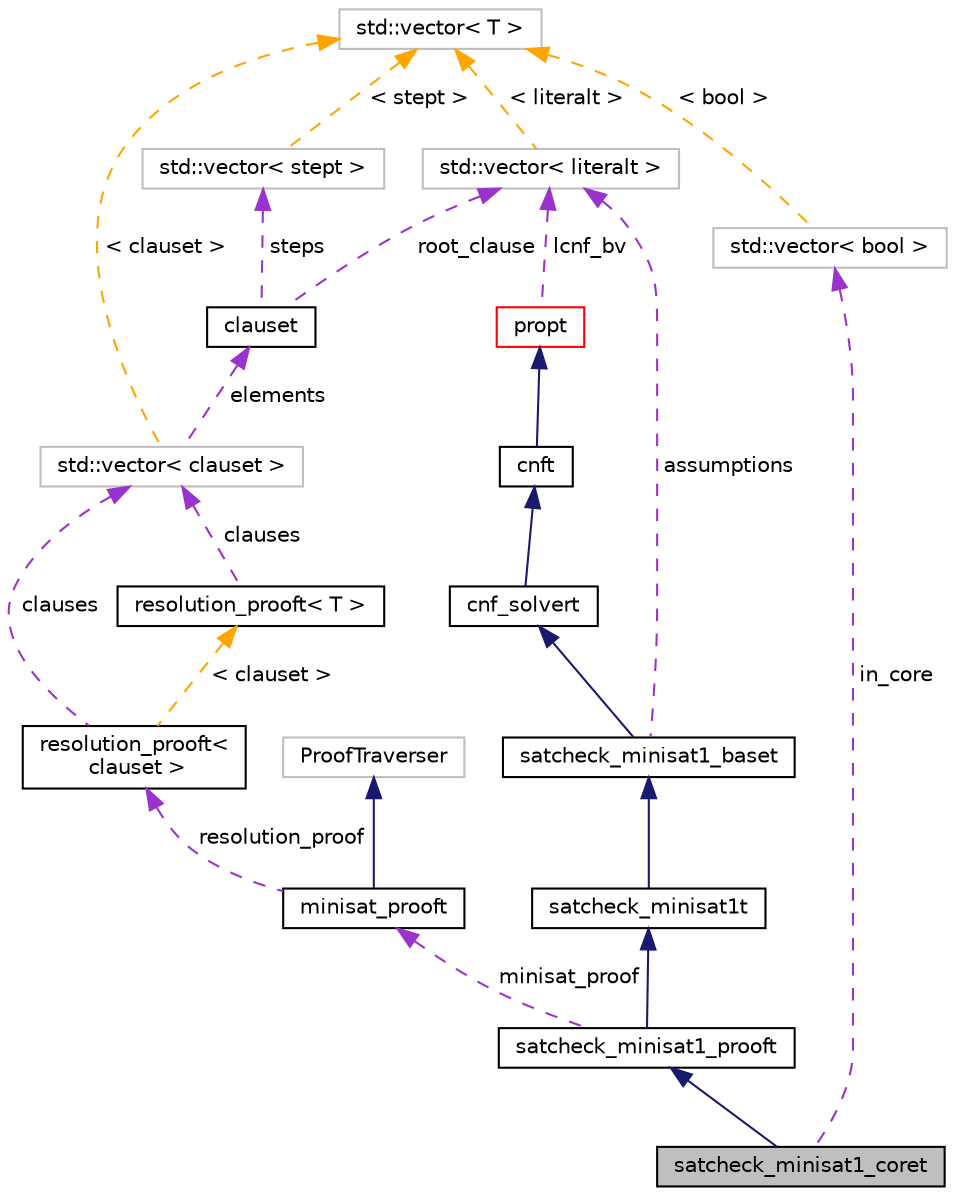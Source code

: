 digraph "satcheck_minisat1_coret"
{
 // LATEX_PDF_SIZE
  bgcolor="transparent";
  edge [fontname="Helvetica",fontsize="10",labelfontname="Helvetica",labelfontsize="10"];
  node [fontname="Helvetica",fontsize="10",shape=record];
  Node1 [label="satcheck_minisat1_coret",height=0.2,width=0.4,color="black", fillcolor="grey75", style="filled", fontcolor="black",tooltip=" "];
  Node2 -> Node1 [dir="back",color="midnightblue",fontsize="10",style="solid",fontname="Helvetica"];
  Node2 [label="satcheck_minisat1_prooft",height=0.2,width=0.4,color="black",URL="$classsatcheck__minisat1__prooft.html",tooltip=" "];
  Node3 -> Node2 [dir="back",color="midnightblue",fontsize="10",style="solid",fontname="Helvetica"];
  Node3 [label="satcheck_minisat1t",height=0.2,width=0.4,color="black",URL="$classsatcheck__minisat1t.html",tooltip=" "];
  Node4 -> Node3 [dir="back",color="midnightblue",fontsize="10",style="solid",fontname="Helvetica"];
  Node4 [label="satcheck_minisat1_baset",height=0.2,width=0.4,color="black",URL="$classsatcheck__minisat1__baset.html",tooltip=" "];
  Node5 -> Node4 [dir="back",color="midnightblue",fontsize="10",style="solid",fontname="Helvetica"];
  Node5 [label="cnf_solvert",height=0.2,width=0.4,color="black",URL="$classcnf__solvert.html",tooltip=" "];
  Node6 -> Node5 [dir="back",color="midnightblue",fontsize="10",style="solid",fontname="Helvetica"];
  Node6 [label="cnft",height=0.2,width=0.4,color="black",URL="$classcnft.html",tooltip=" "];
  Node7 -> Node6 [dir="back",color="midnightblue",fontsize="10",style="solid",fontname="Helvetica"];
  Node7 [label="propt",height=0.2,width=0.4,color="red",URL="$classpropt.html",tooltip="TO_BE_DOCUMENTED."];
  Node29 -> Node7 [dir="back",color="darkorchid3",fontsize="10",style="dashed",label=" lcnf_bv" ,fontname="Helvetica"];
  Node29 [label="std::vector\< literalt \>",height=0.2,width=0.4,color="grey75",tooltip=" "];
  Node11 -> Node29 [dir="back",color="orange",fontsize="10",style="dashed",label=" \< literalt \>" ,fontname="Helvetica"];
  Node11 [label="std::vector\< T \>",height=0.2,width=0.4,color="grey75",tooltip="STL class."];
  Node29 -> Node4 [dir="back",color="darkorchid3",fontsize="10",style="dashed",label=" assumptions" ,fontname="Helvetica"];
  Node31 -> Node2 [dir="back",color="darkorchid3",fontsize="10",style="dashed",label=" minisat_proof" ,fontname="Helvetica"];
  Node31 [label="minisat_prooft",height=0.2,width=0.4,color="black",URL="$classminisat__prooft.html",tooltip=" "];
  Node32 -> Node31 [dir="back",color="midnightblue",fontsize="10",style="solid",fontname="Helvetica"];
  Node32 [label="ProofTraverser",height=0.2,width=0.4,color="grey75",tooltip=" "];
  Node33 -> Node31 [dir="back",color="darkorchid3",fontsize="10",style="dashed",label=" resolution_proof" ,fontname="Helvetica"];
  Node33 [label="resolution_prooft\<\l clauset \>",height=0.2,width=0.4,color="black",URL="$classresolution__prooft.html",tooltip=" "];
  Node34 -> Node33 [dir="back",color="darkorchid3",fontsize="10",style="dashed",label=" clauses" ,fontname="Helvetica"];
  Node34 [label="std::vector\< clauset \>",height=0.2,width=0.4,color="grey75",tooltip=" "];
  Node35 -> Node34 [dir="back",color="darkorchid3",fontsize="10",style="dashed",label=" elements" ,fontname="Helvetica"];
  Node35 [label="clauset",height=0.2,width=0.4,color="black",URL="$classclauset.html",tooltip=" "];
  Node36 -> Node35 [dir="back",color="darkorchid3",fontsize="10",style="dashed",label=" steps" ,fontname="Helvetica"];
  Node36 [label="std::vector\< stept \>",height=0.2,width=0.4,color="grey75",tooltip=" "];
  Node11 -> Node36 [dir="back",color="orange",fontsize="10",style="dashed",label=" \< stept \>" ,fontname="Helvetica"];
  Node29 -> Node35 [dir="back",color="darkorchid3",fontsize="10",style="dashed",label=" root_clause" ,fontname="Helvetica"];
  Node11 -> Node34 [dir="back",color="orange",fontsize="10",style="dashed",label=" \< clauset \>" ,fontname="Helvetica"];
  Node38 -> Node33 [dir="back",color="orange",fontsize="10",style="dashed",label=" \< clauset \>" ,fontname="Helvetica"];
  Node38 [label="resolution_prooft\< T \>",height=0.2,width=0.4,color="black",URL="$classresolution__prooft.html",tooltip=" "];
  Node34 -> Node38 [dir="back",color="darkorchid3",fontsize="10",style="dashed",label=" clauses" ,fontname="Helvetica"];
  Node39 -> Node1 [dir="back",color="darkorchid3",fontsize="10",style="dashed",label=" in_core" ,fontname="Helvetica"];
  Node39 [label="std::vector\< bool \>",height=0.2,width=0.4,color="grey75",tooltip=" "];
  Node11 -> Node39 [dir="back",color="orange",fontsize="10",style="dashed",label=" \< bool \>" ,fontname="Helvetica"];
}
